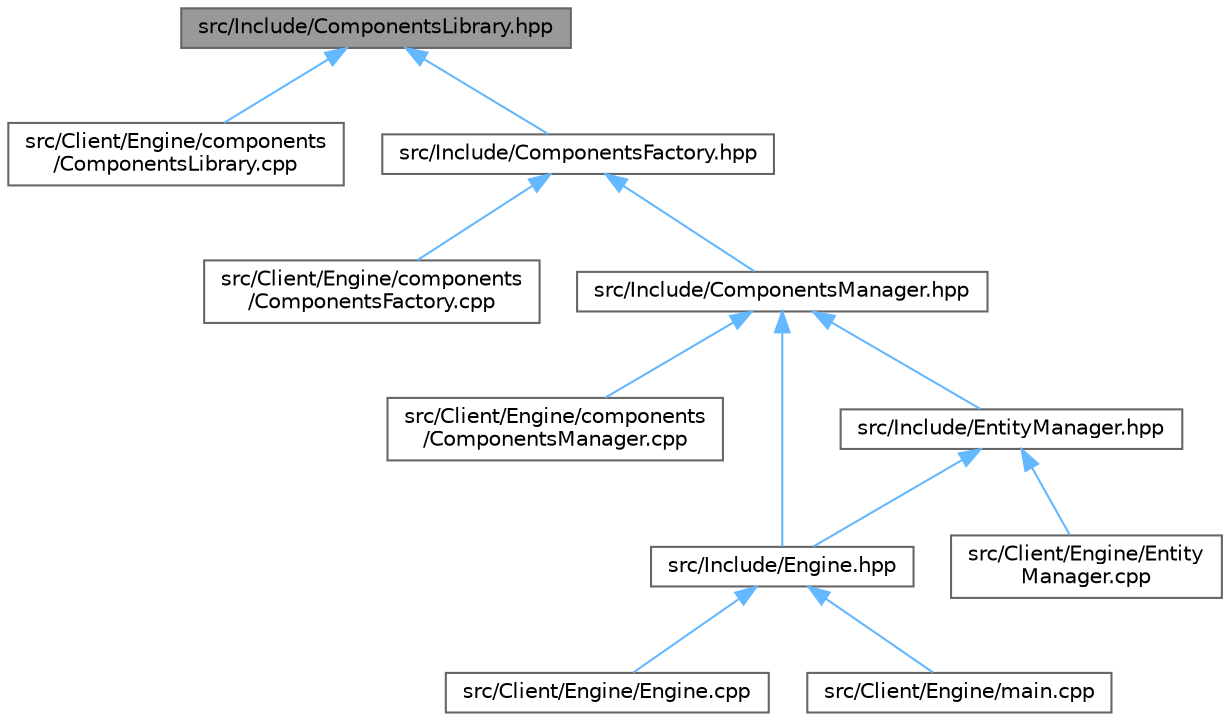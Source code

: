 digraph "src/Include/ComponentsLibrary.hpp"
{
 // LATEX_PDF_SIZE
  bgcolor="transparent";
  edge [fontname=Helvetica,fontsize=10,labelfontname=Helvetica,labelfontsize=10];
  node [fontname=Helvetica,fontsize=10,shape=box,height=0.2,width=0.4];
  Node1 [label="src/Include/ComponentsLibrary.hpp",height=0.2,width=0.4,color="gray40", fillcolor="grey60", style="filled", fontcolor="black",tooltip=" "];
  Node1 -> Node2 [dir="back",color="steelblue1",style="solid"];
  Node2 [label="src/Client/Engine/components\l/ComponentsLibrary.cpp",height=0.2,width=0.4,color="grey40", fillcolor="white", style="filled",URL="$_components_library_8cpp.html",tooltip=" "];
  Node1 -> Node3 [dir="back",color="steelblue1",style="solid"];
  Node3 [label="src/Include/ComponentsFactory.hpp",height=0.2,width=0.4,color="grey40", fillcolor="white", style="filled",URL="$_components_factory_8hpp.html",tooltip=" "];
  Node3 -> Node4 [dir="back",color="steelblue1",style="solid"];
  Node4 [label="src/Client/Engine/components\l/ComponentsFactory.cpp",height=0.2,width=0.4,color="grey40", fillcolor="white", style="filled",URL="$_components_factory_8cpp.html",tooltip=" "];
  Node3 -> Node5 [dir="back",color="steelblue1",style="solid"];
  Node5 [label="src/Include/ComponentsManager.hpp",height=0.2,width=0.4,color="grey40", fillcolor="white", style="filled",URL="$_components_manager_8hpp.html",tooltip=" "];
  Node5 -> Node6 [dir="back",color="steelblue1",style="solid"];
  Node6 [label="src/Client/Engine/components\l/ComponentsManager.cpp",height=0.2,width=0.4,color="grey40", fillcolor="white", style="filled",URL="$_components_manager_8cpp.html",tooltip=" "];
  Node5 -> Node7 [dir="back",color="steelblue1",style="solid"];
  Node7 [label="src/Include/Engine.hpp",height=0.2,width=0.4,color="grey40", fillcolor="white", style="filled",URL="$_engine_8hpp.html",tooltip=" "];
  Node7 -> Node8 [dir="back",color="steelblue1",style="solid"];
  Node8 [label="src/Client/Engine/Engine.cpp",height=0.2,width=0.4,color="grey40", fillcolor="white", style="filled",URL="$_engine_8cpp.html",tooltip=" "];
  Node7 -> Node9 [dir="back",color="steelblue1",style="solid"];
  Node9 [label="src/Client/Engine/main.cpp",height=0.2,width=0.4,color="grey40", fillcolor="white", style="filled",URL="$_client_2_engine_2main_8cpp.html",tooltip=" "];
  Node5 -> Node10 [dir="back",color="steelblue1",style="solid"];
  Node10 [label="src/Include/EntityManager.hpp",height=0.2,width=0.4,color="grey40", fillcolor="white", style="filled",URL="$_entity_manager_8hpp.html",tooltip=" "];
  Node10 -> Node11 [dir="back",color="steelblue1",style="solid"];
  Node11 [label="src/Client/Engine/Entity\lManager.cpp",height=0.2,width=0.4,color="grey40", fillcolor="white", style="filled",URL="$_entity_manager_8cpp.html",tooltip=" "];
  Node10 -> Node7 [dir="back",color="steelblue1",style="solid"];
}
